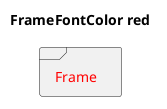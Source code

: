 @startuml
'!include ../../../plantuml-styles/plantuml-ae-skinparam-ex.iuml

skinparam FrameFontColor red

title FrameFontColor red

frame Frame 
@enduml